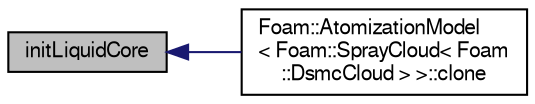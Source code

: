 digraph "initLiquidCore"
{
  bgcolor="transparent";
  edge [fontname="FreeSans",fontsize="10",labelfontname="FreeSans",labelfontsize="10"];
  node [fontname="FreeSans",fontsize="10",shape=record];
  rankdir="LR";
  Node19 [label="initLiquidCore",height=0.2,width=0.4,color="black", fillcolor="grey75", style="filled", fontcolor="black"];
  Node19 -> Node20 [dir="back",color="midnightblue",fontsize="10",style="solid",fontname="FreeSans"];
  Node20 [label="Foam::AtomizationModel\l\< Foam::SprayCloud\< Foam\l::DsmcCloud \> \>::clone",height=0.2,width=0.4,color="black",URL="$a24522.html#a3c5dc41485f2037aa988d99e90266e94",tooltip="Construct and return a clone. "];
}
